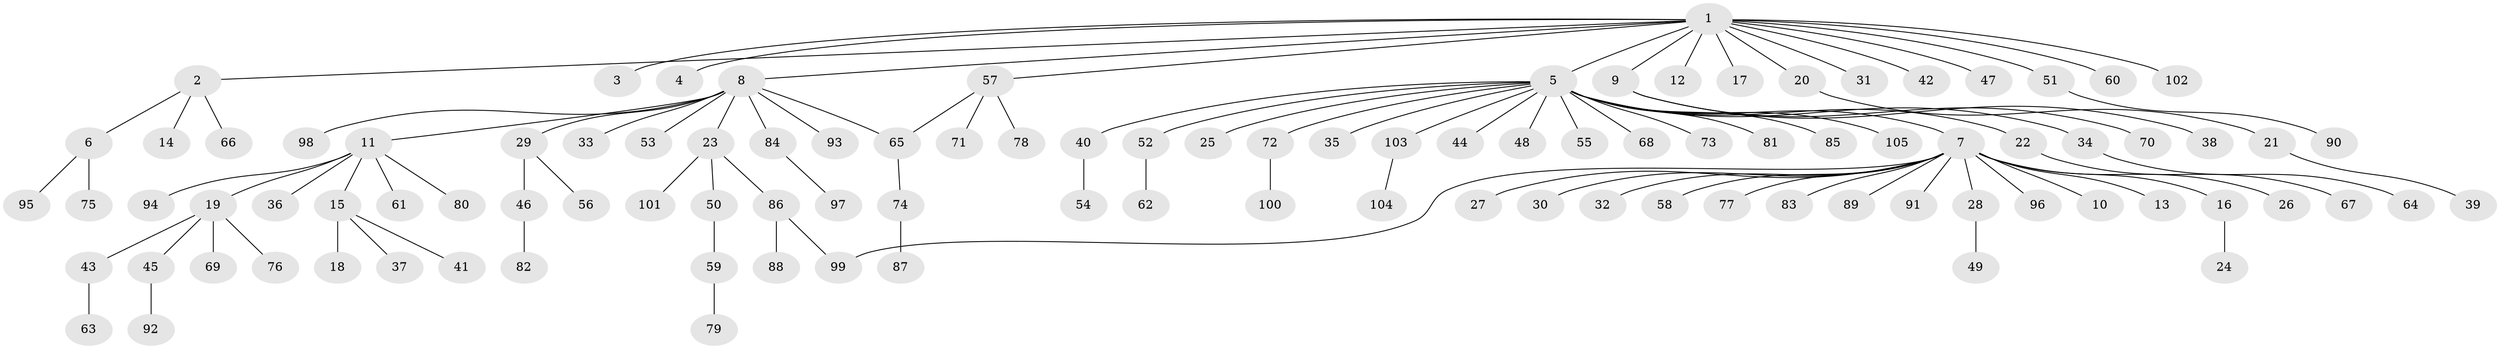 // Generated by graph-tools (version 1.1) at 2025/14/03/09/25 04:14:29]
// undirected, 105 vertices, 106 edges
graph export_dot {
graph [start="1"]
  node [color=gray90,style=filled];
  1;
  2;
  3;
  4;
  5;
  6;
  7;
  8;
  9;
  10;
  11;
  12;
  13;
  14;
  15;
  16;
  17;
  18;
  19;
  20;
  21;
  22;
  23;
  24;
  25;
  26;
  27;
  28;
  29;
  30;
  31;
  32;
  33;
  34;
  35;
  36;
  37;
  38;
  39;
  40;
  41;
  42;
  43;
  44;
  45;
  46;
  47;
  48;
  49;
  50;
  51;
  52;
  53;
  54;
  55;
  56;
  57;
  58;
  59;
  60;
  61;
  62;
  63;
  64;
  65;
  66;
  67;
  68;
  69;
  70;
  71;
  72;
  73;
  74;
  75;
  76;
  77;
  78;
  79;
  80;
  81;
  82;
  83;
  84;
  85;
  86;
  87;
  88;
  89;
  90;
  91;
  92;
  93;
  94;
  95;
  96;
  97;
  98;
  99;
  100;
  101;
  102;
  103;
  104;
  105;
  1 -- 2;
  1 -- 3;
  1 -- 4;
  1 -- 5;
  1 -- 8;
  1 -- 9;
  1 -- 12;
  1 -- 17;
  1 -- 20;
  1 -- 31;
  1 -- 42;
  1 -- 47;
  1 -- 51;
  1 -- 57;
  1 -- 60;
  1 -- 102;
  2 -- 6;
  2 -- 14;
  2 -- 66;
  5 -- 7;
  5 -- 22;
  5 -- 25;
  5 -- 34;
  5 -- 35;
  5 -- 40;
  5 -- 44;
  5 -- 48;
  5 -- 52;
  5 -- 55;
  5 -- 68;
  5 -- 72;
  5 -- 73;
  5 -- 81;
  5 -- 85;
  5 -- 103;
  5 -- 105;
  6 -- 75;
  6 -- 95;
  7 -- 10;
  7 -- 13;
  7 -- 16;
  7 -- 26;
  7 -- 27;
  7 -- 28;
  7 -- 30;
  7 -- 32;
  7 -- 58;
  7 -- 77;
  7 -- 83;
  7 -- 89;
  7 -- 91;
  7 -- 96;
  7 -- 99;
  8 -- 11;
  8 -- 23;
  8 -- 29;
  8 -- 33;
  8 -- 53;
  8 -- 65;
  8 -- 84;
  8 -- 93;
  8 -- 98;
  9 -- 38;
  9 -- 70;
  11 -- 15;
  11 -- 19;
  11 -- 36;
  11 -- 61;
  11 -- 80;
  11 -- 94;
  15 -- 18;
  15 -- 37;
  15 -- 41;
  16 -- 24;
  19 -- 43;
  19 -- 45;
  19 -- 69;
  19 -- 76;
  20 -- 21;
  21 -- 39;
  22 -- 67;
  23 -- 50;
  23 -- 86;
  23 -- 101;
  28 -- 49;
  29 -- 46;
  29 -- 56;
  34 -- 64;
  40 -- 54;
  43 -- 63;
  45 -- 92;
  46 -- 82;
  50 -- 59;
  51 -- 90;
  52 -- 62;
  57 -- 65;
  57 -- 71;
  57 -- 78;
  59 -- 79;
  65 -- 74;
  72 -- 100;
  74 -- 87;
  84 -- 97;
  86 -- 88;
  86 -- 99;
  103 -- 104;
}
